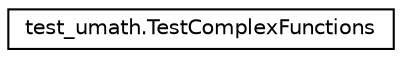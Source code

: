 digraph "Graphical Class Hierarchy"
{
 // LATEX_PDF_SIZE
  edge [fontname="Helvetica",fontsize="10",labelfontname="Helvetica",labelfontsize="10"];
  node [fontname="Helvetica",fontsize="10",shape=record];
  rankdir="LR";
  Node0 [label="test_umath.TestComplexFunctions",height=0.2,width=0.4,color="black", fillcolor="white", style="filled",URL="$classtest__umath_1_1TestComplexFunctions.html",tooltip=" "];
}
